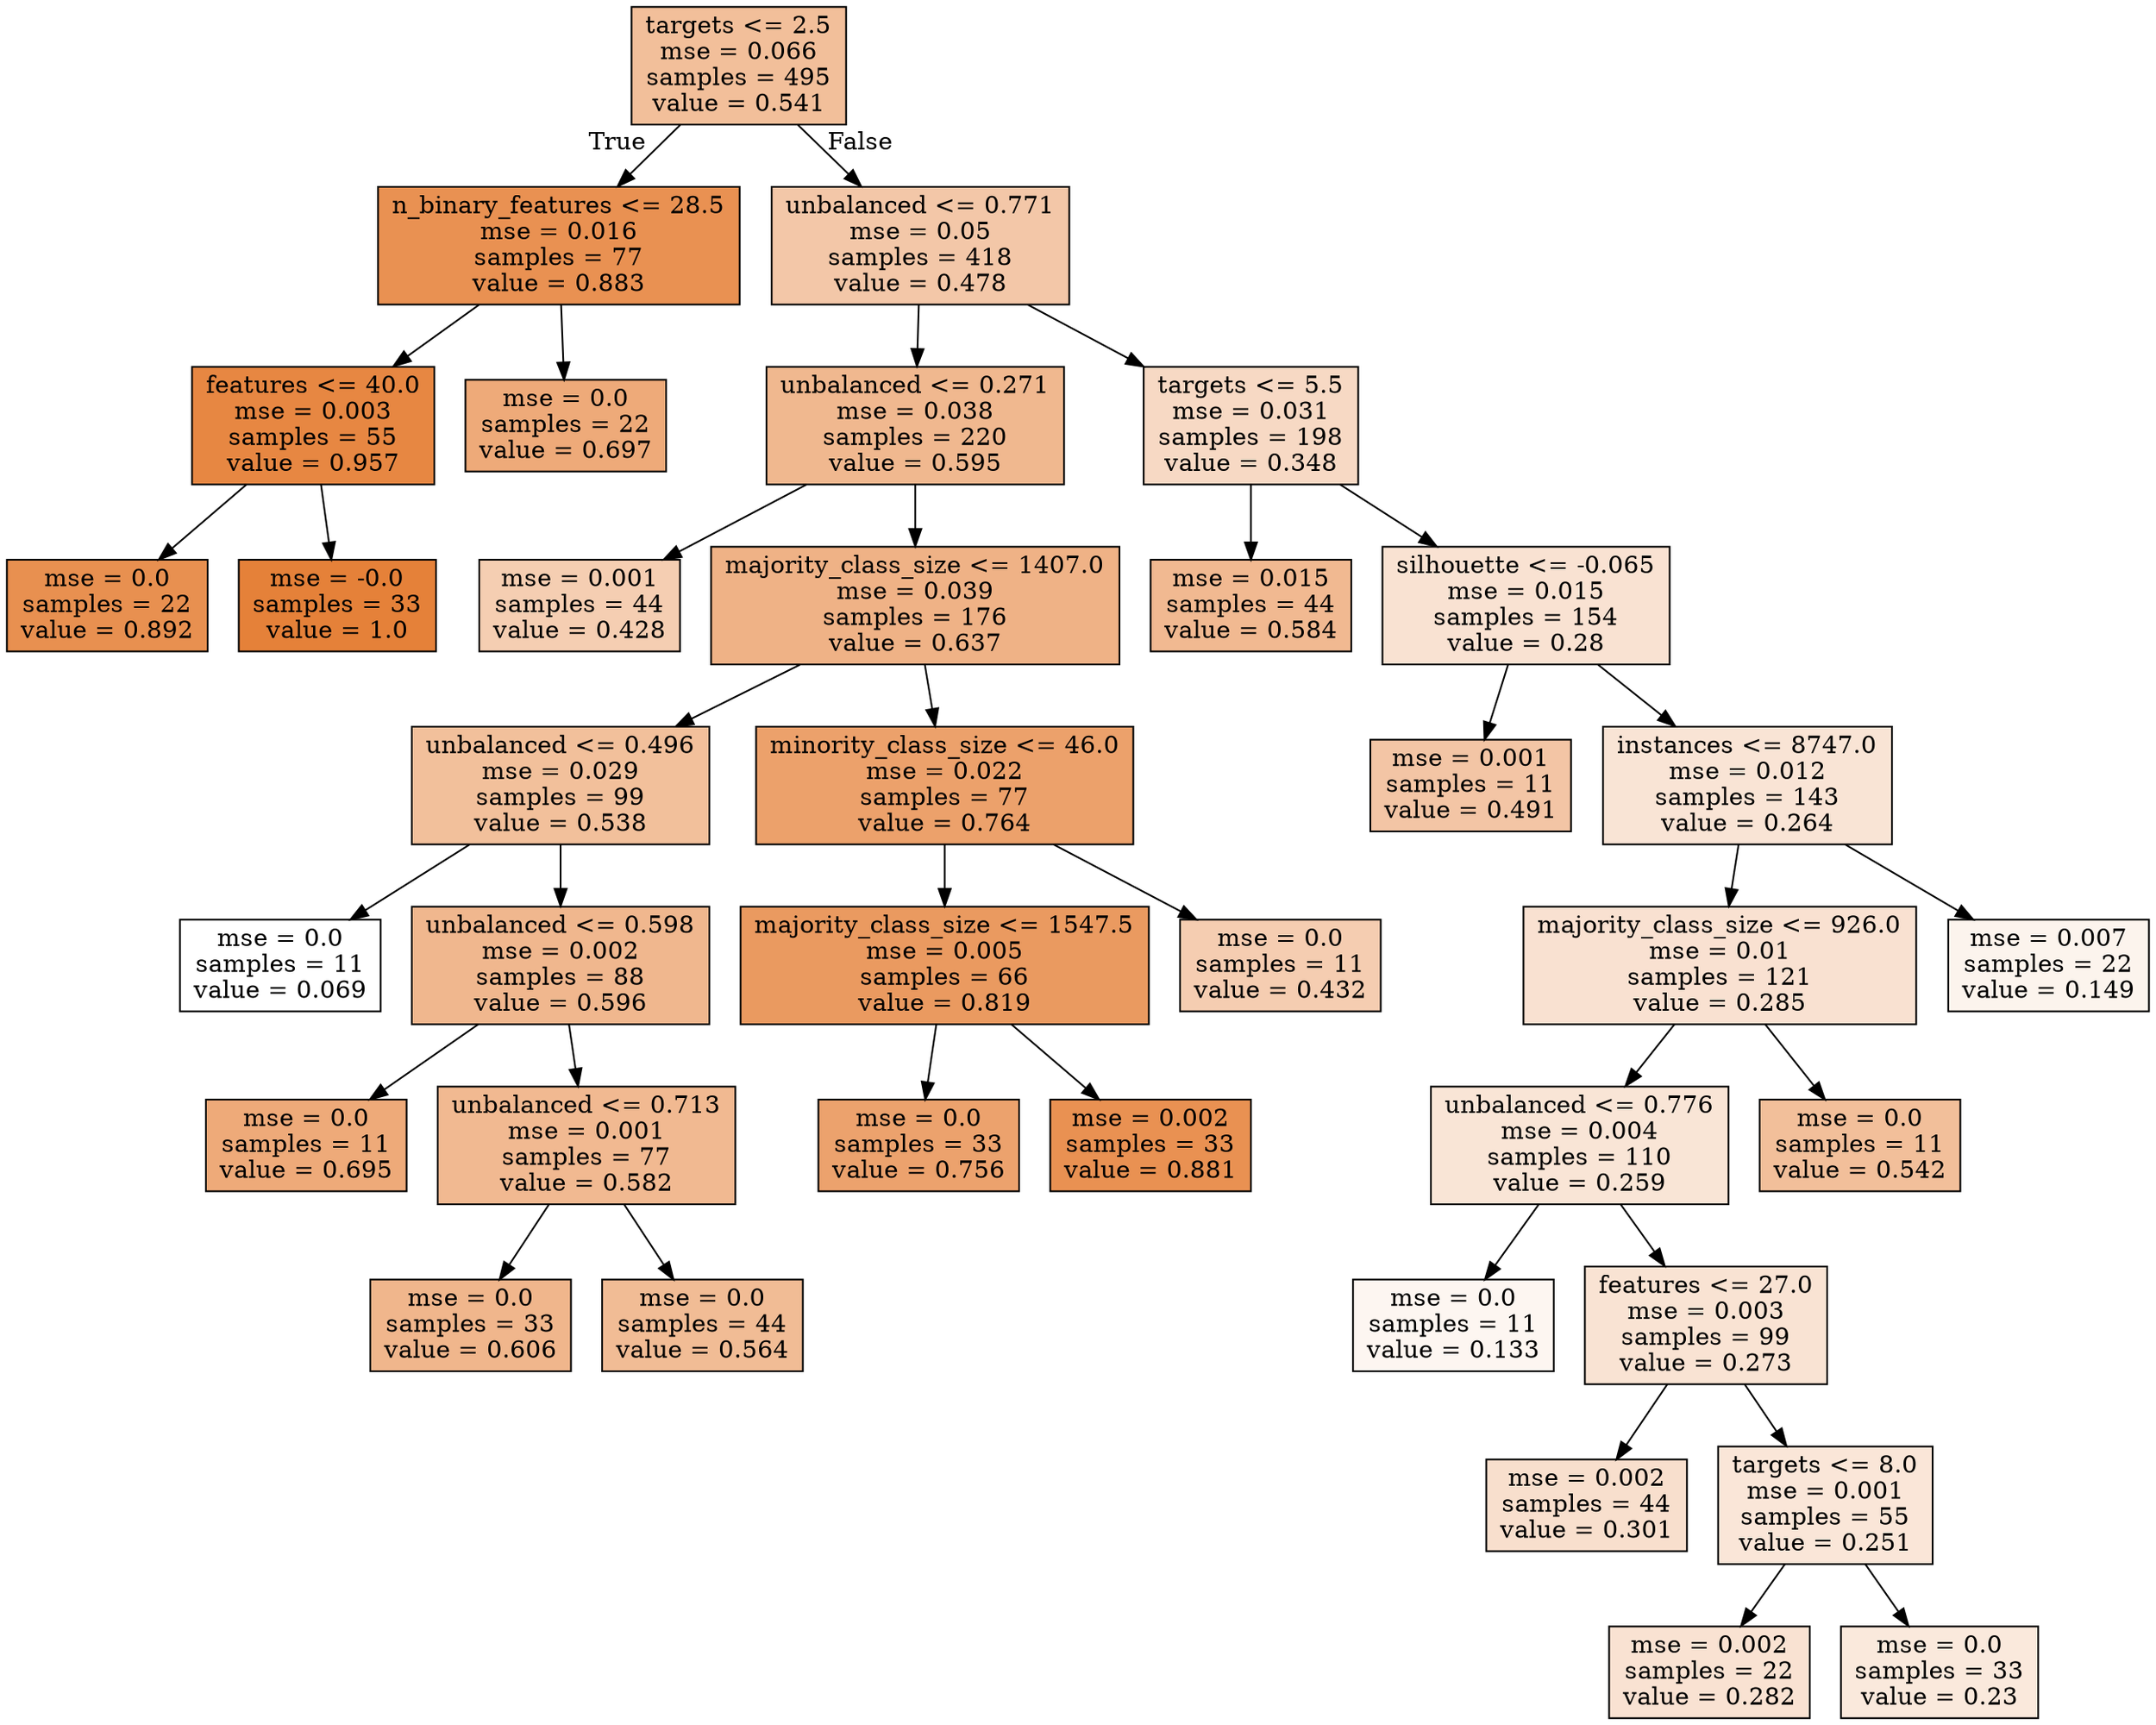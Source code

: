 digraph Tree {
node [shape=box, style="filled", color="black"] ;
0 [label="targets <= 2.5\nmse = 0.066\nsamples = 495\nvalue = 0.541", fillcolor="#e5813981"] ;
1 [label="n_binary_features <= 28.5\nmse = 0.016\nsamples = 77\nvalue = 0.883", fillcolor="#e58139df"] ;
0 -> 1 [labeldistance=2.5, labelangle=45, headlabel="True"] ;
2 [label="features <= 40.0\nmse = 0.003\nsamples = 55\nvalue = 0.957", fillcolor="#e58139f3"] ;
1 -> 2 ;
3 [label="mse = 0.0\nsamples = 22\nvalue = 0.892", fillcolor="#e58139e1"] ;
2 -> 3 ;
4 [label="mse = -0.0\nsamples = 33\nvalue = 1.0", fillcolor="#e58139ff"] ;
2 -> 4 ;
5 [label="mse = 0.0\nsamples = 22\nvalue = 0.697", fillcolor="#e58139ac"] ;
1 -> 5 ;
6 [label="unbalanced <= 0.771\nmse = 0.05\nsamples = 418\nvalue = 0.478", fillcolor="#e5813970"] ;
0 -> 6 [labeldistance=2.5, labelangle=-45, headlabel="False"] ;
7 [label="unbalanced <= 0.271\nmse = 0.038\nsamples = 220\nvalue = 0.595", fillcolor="#e5813990"] ;
6 -> 7 ;
8 [label="mse = 0.001\nsamples = 44\nvalue = 0.428", fillcolor="#e5813962"] ;
7 -> 8 ;
9 [label="majority_class_size <= 1407.0\nmse = 0.039\nsamples = 176\nvalue = 0.637", fillcolor="#e581399c"] ;
7 -> 9 ;
10 [label="unbalanced <= 0.496\nmse = 0.029\nsamples = 99\nvalue = 0.538", fillcolor="#e5813980"] ;
9 -> 10 ;
11 [label="mse = 0.0\nsamples = 11\nvalue = 0.069", fillcolor="#e5813900"] ;
10 -> 11 ;
12 [label="unbalanced <= 0.598\nmse = 0.002\nsamples = 88\nvalue = 0.596", fillcolor="#e5813991"] ;
10 -> 12 ;
13 [label="mse = 0.0\nsamples = 11\nvalue = 0.695", fillcolor="#e58139ac"] ;
12 -> 13 ;
14 [label="unbalanced <= 0.713\nmse = 0.001\nsamples = 77\nvalue = 0.582", fillcolor="#e581398d"] ;
12 -> 14 ;
15 [label="mse = 0.0\nsamples = 33\nvalue = 0.606", fillcolor="#e5813993"] ;
14 -> 15 ;
16 [label="mse = 0.0\nsamples = 44\nvalue = 0.564", fillcolor="#e5813988"] ;
14 -> 16 ;
17 [label="minority_class_size <= 46.0\nmse = 0.022\nsamples = 77\nvalue = 0.764", fillcolor="#e58139be"] ;
9 -> 17 ;
18 [label="majority_class_size <= 1547.5\nmse = 0.005\nsamples = 66\nvalue = 0.819", fillcolor="#e58139cd"] ;
17 -> 18 ;
19 [label="mse = 0.0\nsamples = 33\nvalue = 0.756", fillcolor="#e58139bc"] ;
18 -> 19 ;
20 [label="mse = 0.002\nsamples = 33\nvalue = 0.881", fillcolor="#e58139df"] ;
18 -> 20 ;
21 [label="mse = 0.0\nsamples = 11\nvalue = 0.432", fillcolor="#e5813964"] ;
17 -> 21 ;
22 [label="targets <= 5.5\nmse = 0.031\nsamples = 198\nvalue = 0.348", fillcolor="#e581394c"] ;
6 -> 22 ;
23 [label="mse = 0.015\nsamples = 44\nvalue = 0.584", fillcolor="#e581398d"] ;
22 -> 23 ;
24 [label="silhouette <= -0.065\nmse = 0.015\nsamples = 154\nvalue = 0.28", fillcolor="#e581393a"] ;
22 -> 24 ;
25 [label="mse = 0.001\nsamples = 11\nvalue = 0.491", fillcolor="#e5813974"] ;
24 -> 25 ;
26 [label="instances <= 8747.0\nmse = 0.012\nsamples = 143\nvalue = 0.264", fillcolor="#e5813935"] ;
24 -> 26 ;
27 [label="majority_class_size <= 926.0\nmse = 0.01\nsamples = 121\nvalue = 0.285", fillcolor="#e581393b"] ;
26 -> 27 ;
28 [label="unbalanced <= 0.776\nmse = 0.004\nsamples = 110\nvalue = 0.259", fillcolor="#e5813934"] ;
27 -> 28 ;
29 [label="mse = 0.0\nsamples = 11\nvalue = 0.133", fillcolor="#e5813912"] ;
28 -> 29 ;
30 [label="features <= 27.0\nmse = 0.003\nsamples = 99\nvalue = 0.273", fillcolor="#e5813938"] ;
28 -> 30 ;
31 [label="mse = 0.002\nsamples = 44\nvalue = 0.301", fillcolor="#e5813940"] ;
30 -> 31 ;
32 [label="targets <= 8.0\nmse = 0.001\nsamples = 55\nvalue = 0.251", fillcolor="#e5813932"] ;
30 -> 32 ;
33 [label="mse = 0.002\nsamples = 22\nvalue = 0.282", fillcolor="#e581393a"] ;
32 -> 33 ;
34 [label="mse = 0.0\nsamples = 33\nvalue = 0.23", fillcolor="#e581392c"] ;
32 -> 34 ;
35 [label="mse = 0.0\nsamples = 11\nvalue = 0.542", fillcolor="#e5813982"] ;
27 -> 35 ;
36 [label="mse = 0.007\nsamples = 22\nvalue = 0.149", fillcolor="#e5813916"] ;
26 -> 36 ;
}
